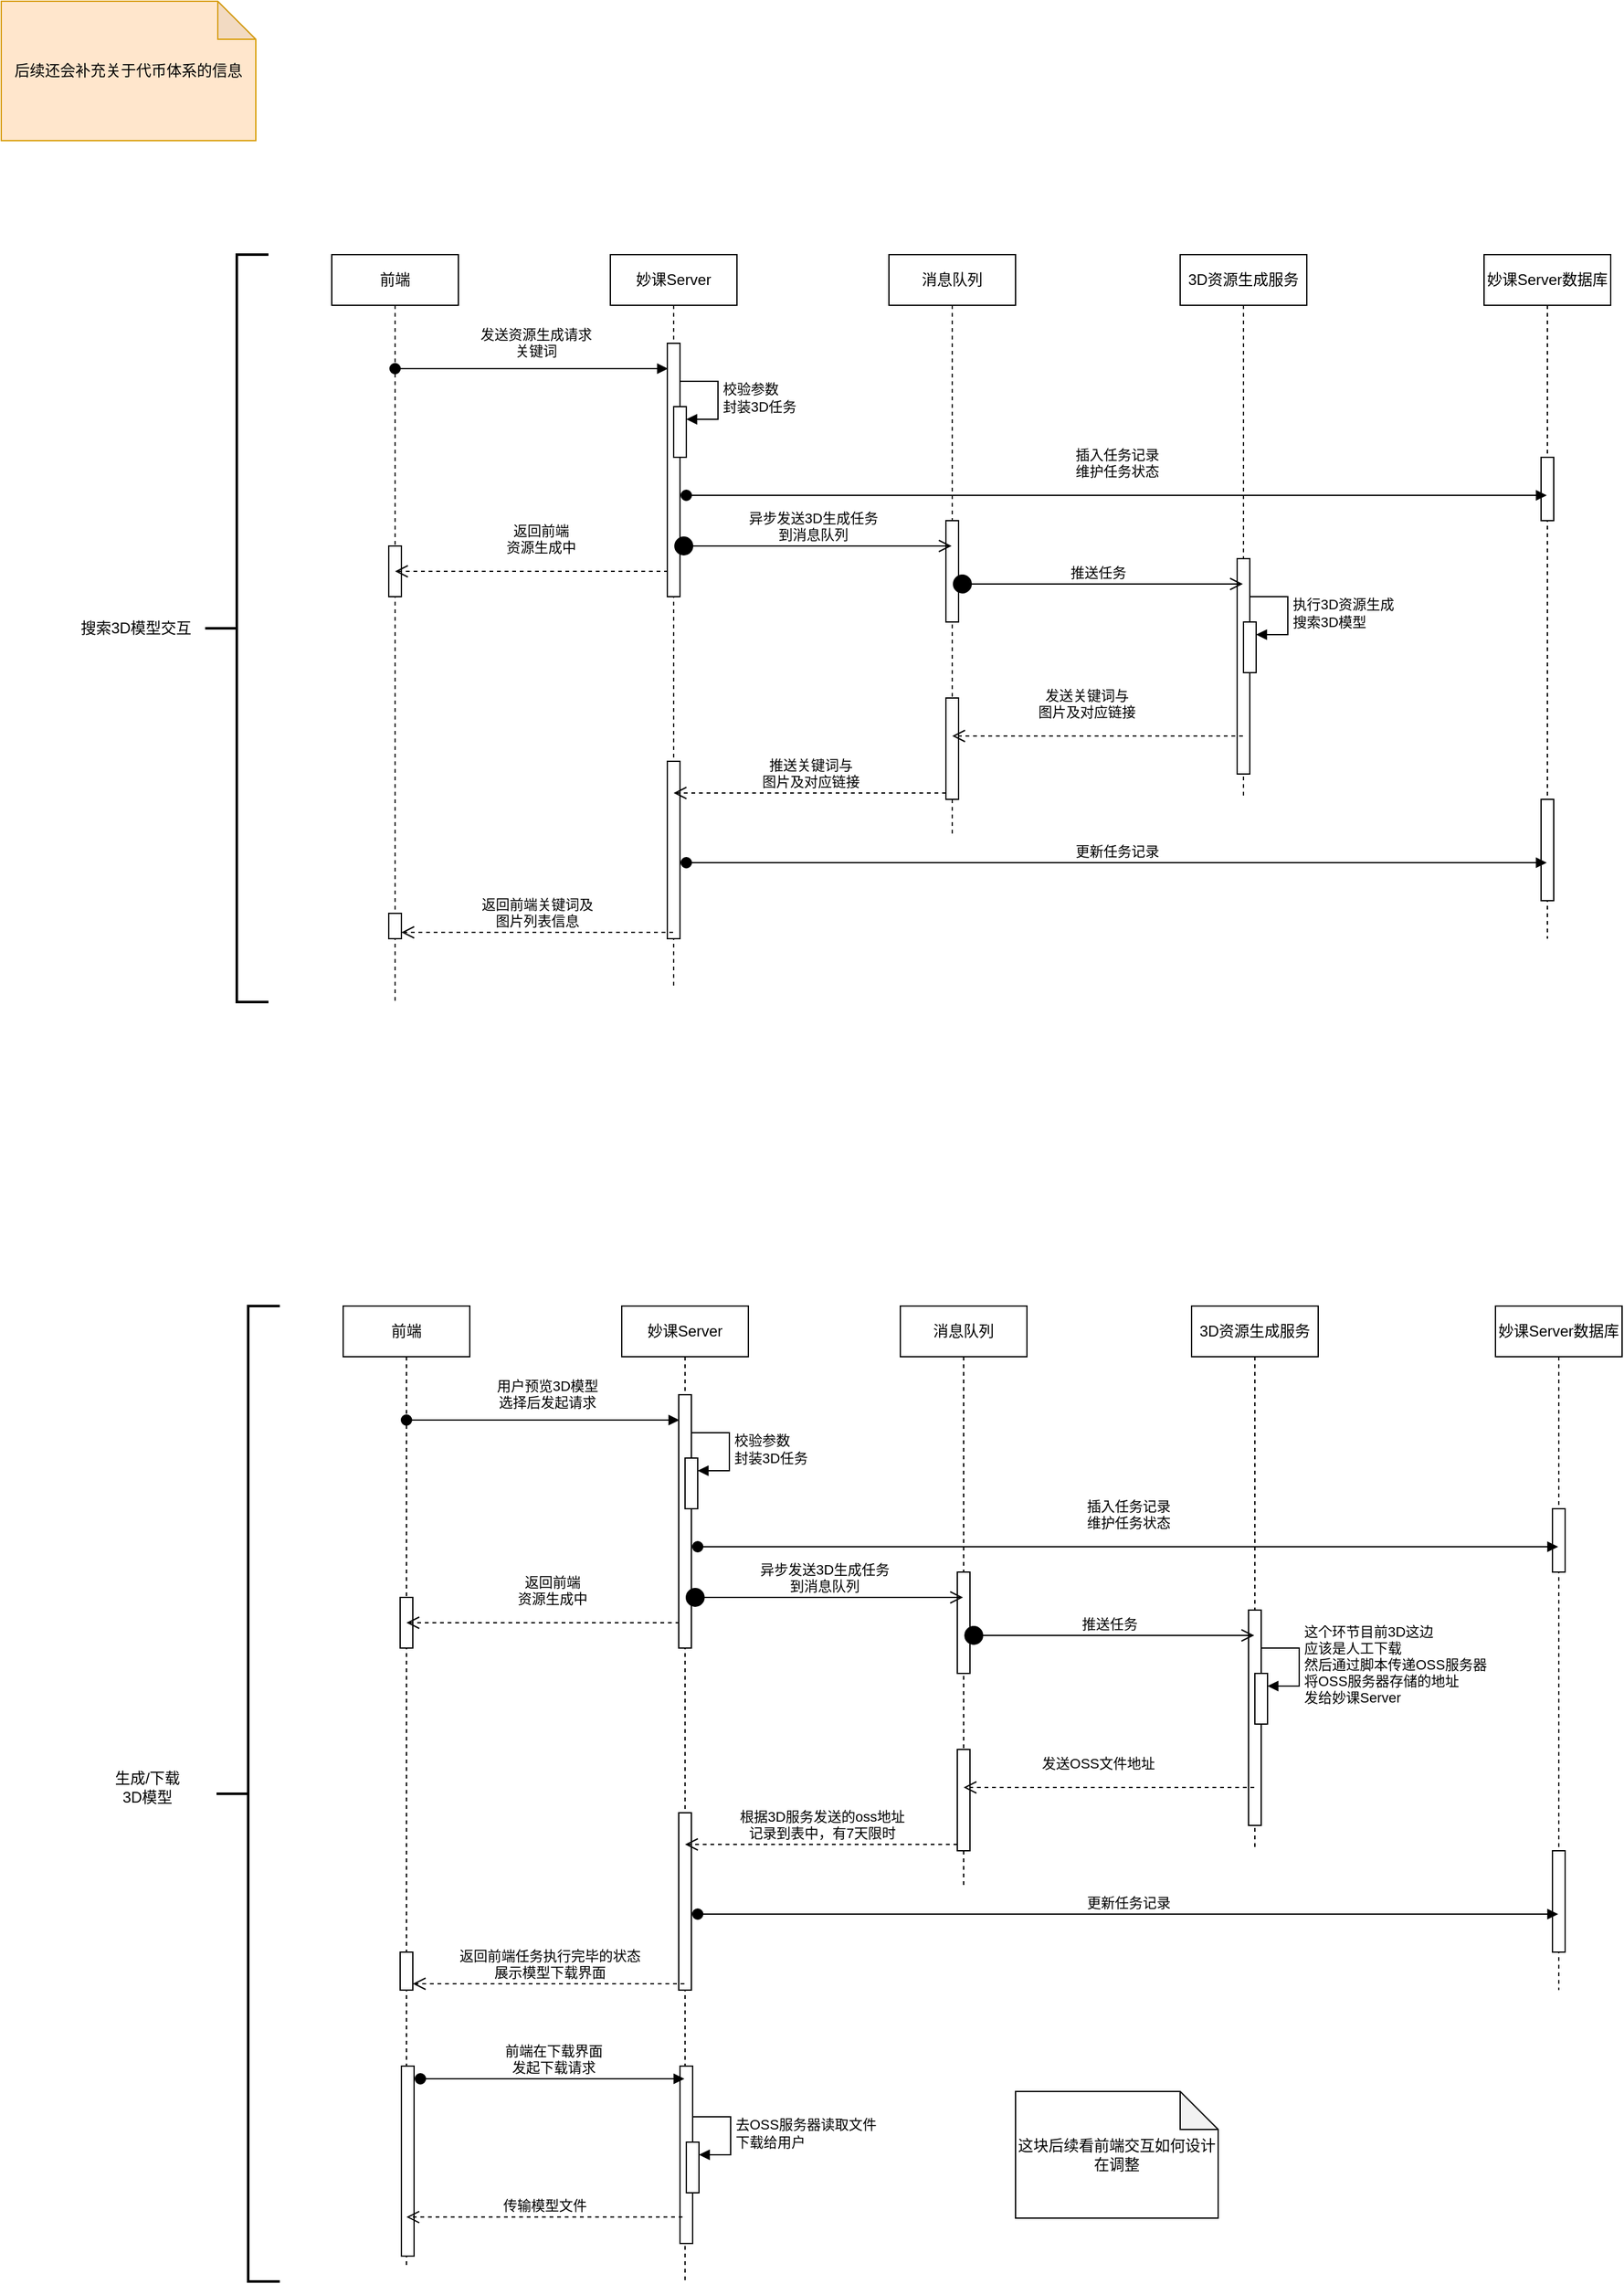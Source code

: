 <mxfile version="26.1.1">
  <diagram name="第 1 页" id="8Gkt_5k_5_PJbNFNiaN0">
    <mxGraphModel dx="2261" dy="738" grid="1" gridSize="10" guides="1" tooltips="1" connect="1" arrows="1" fold="1" page="1" pageScale="1" pageWidth="827" pageHeight="1169" math="0" shadow="0">
      <root>
        <mxCell id="0" />
        <mxCell id="1" parent="0" />
        <mxCell id="gHaaGcS_bvuYW3JebILp-3" value="前端" style="shape=umlLifeline;perimeter=lifelinePerimeter;whiteSpace=wrap;html=1;container=1;dropTarget=0;collapsible=0;recursiveResize=0;outlineConnect=0;portConstraint=eastwest;newEdgeStyle={&quot;curved&quot;:0,&quot;rounded&quot;:0};" parent="1" vertex="1">
          <mxGeometry x="-50" y="690" width="100" height="590" as="geometry" />
        </mxCell>
        <mxCell id="gHaaGcS_bvuYW3JebILp-19" value="" style="html=1;points=[[0,0,0,0,5],[0,1,0,0,-5],[1,0,0,0,5],[1,1,0,0,-5]];perimeter=orthogonalPerimeter;outlineConnect=0;targetShapes=umlLifeline;portConstraint=eastwest;newEdgeStyle={&quot;curved&quot;:0,&quot;rounded&quot;:0};" parent="gHaaGcS_bvuYW3JebILp-3" vertex="1">
          <mxGeometry x="45" y="230" width="10" height="40" as="geometry" />
        </mxCell>
        <mxCell id="gHaaGcS_bvuYW3JebILp-41" value="" style="html=1;points=[[0,0,0,0,5],[0,1,0,0,-5],[1,0,0,0,5],[1,1,0,0,-5]];perimeter=orthogonalPerimeter;outlineConnect=0;targetShapes=umlLifeline;portConstraint=eastwest;newEdgeStyle={&quot;curved&quot;:0,&quot;rounded&quot;:0};" parent="gHaaGcS_bvuYW3JebILp-3" vertex="1">
          <mxGeometry x="45" y="520" width="10" height="20" as="geometry" />
        </mxCell>
        <mxCell id="gHaaGcS_bvuYW3JebILp-6" value="妙课Server" style="shape=umlLifeline;perimeter=lifelinePerimeter;whiteSpace=wrap;html=1;container=1;dropTarget=0;collapsible=0;recursiveResize=0;outlineConnect=0;portConstraint=eastwest;newEdgeStyle={&quot;curved&quot;:0,&quot;rounded&quot;:0};" parent="1" vertex="1">
          <mxGeometry x="170" y="690" width="100" height="580" as="geometry" />
        </mxCell>
        <mxCell id="gHaaGcS_bvuYW3JebILp-10" value="" style="html=1;points=[[0,0,0,0,5],[0,1,0,0,-5],[1,0,0,0,5],[1,1,0,0,-5]];perimeter=orthogonalPerimeter;outlineConnect=0;targetShapes=umlLifeline;portConstraint=eastwest;newEdgeStyle={&quot;curved&quot;:0,&quot;rounded&quot;:0};" parent="gHaaGcS_bvuYW3JebILp-6" vertex="1">
          <mxGeometry x="45" y="70" width="10" height="200" as="geometry" />
        </mxCell>
        <mxCell id="gHaaGcS_bvuYW3JebILp-12" value="" style="html=1;points=[[0,0,0,0,5],[0,1,0,0,-5],[1,0,0,0,5],[1,1,0,0,-5]];perimeter=orthogonalPerimeter;outlineConnect=0;targetShapes=umlLifeline;portConstraint=eastwest;newEdgeStyle={&quot;curved&quot;:0,&quot;rounded&quot;:0};" parent="gHaaGcS_bvuYW3JebILp-6" vertex="1">
          <mxGeometry x="50" y="120" width="10" height="40" as="geometry" />
        </mxCell>
        <mxCell id="gHaaGcS_bvuYW3JebILp-13" value="校验参数&lt;div&gt;封装3D任务&lt;/div&gt;" style="html=1;align=left;spacingLeft=2;endArrow=block;rounded=0;edgeStyle=orthogonalEdgeStyle;curved=0;rounded=0;" parent="gHaaGcS_bvuYW3JebILp-6" target="gHaaGcS_bvuYW3JebILp-12" edge="1">
          <mxGeometry x="0.012" relative="1" as="geometry">
            <mxPoint x="55" y="100" as="sourcePoint" />
            <Array as="points">
              <mxPoint x="85" y="130" />
            </Array>
            <mxPoint as="offset" />
          </mxGeometry>
        </mxCell>
        <mxCell id="gHaaGcS_bvuYW3JebILp-32" value="" style="html=1;points=[[0,0,0,0,5],[0,1,0,0,-5],[1,0,0,0,5],[1,1,0,0,-5]];perimeter=orthogonalPerimeter;outlineConnect=0;targetShapes=umlLifeline;portConstraint=eastwest;newEdgeStyle={&quot;curved&quot;:0,&quot;rounded&quot;:0};" parent="gHaaGcS_bvuYW3JebILp-6" vertex="1">
          <mxGeometry x="45" y="400" width="10" height="140" as="geometry" />
        </mxCell>
        <mxCell id="gHaaGcS_bvuYW3JebILp-7" value="消息队列" style="shape=umlLifeline;perimeter=lifelinePerimeter;whiteSpace=wrap;html=1;container=1;dropTarget=0;collapsible=0;recursiveResize=0;outlineConnect=0;portConstraint=eastwest;newEdgeStyle={&quot;curved&quot;:0,&quot;rounded&quot;:0};" parent="1" vertex="1">
          <mxGeometry x="390" y="690" width="100" height="460" as="geometry" />
        </mxCell>
        <mxCell id="gHaaGcS_bvuYW3JebILp-21" value="" style="html=1;points=[[0,0,0,0,5],[0,1,0,0,-5],[1,0,0,0,5],[1,1,0,0,-5]];perimeter=orthogonalPerimeter;outlineConnect=0;targetShapes=umlLifeline;portConstraint=eastwest;newEdgeStyle={&quot;curved&quot;:0,&quot;rounded&quot;:0};" parent="gHaaGcS_bvuYW3JebILp-7" vertex="1">
          <mxGeometry x="45" y="210" width="10" height="80" as="geometry" />
        </mxCell>
        <mxCell id="gHaaGcS_bvuYW3JebILp-29" value="" style="html=1;points=[[0,0,0,0,5],[0,1,0,0,-5],[1,0,0,0,5],[1,1,0,0,-5]];perimeter=orthogonalPerimeter;outlineConnect=0;targetShapes=umlLifeline;portConstraint=eastwest;newEdgeStyle={&quot;curved&quot;:0,&quot;rounded&quot;:0};" parent="gHaaGcS_bvuYW3JebILp-7" vertex="1">
          <mxGeometry x="45" y="350" width="10" height="80" as="geometry" />
        </mxCell>
        <mxCell id="gHaaGcS_bvuYW3JebILp-8" value="3D资源生成服务" style="shape=umlLifeline;perimeter=lifelinePerimeter;whiteSpace=wrap;html=1;container=1;dropTarget=0;collapsible=0;recursiveResize=0;outlineConnect=0;portConstraint=eastwest;newEdgeStyle={&quot;curved&quot;:0,&quot;rounded&quot;:0};" parent="1" vertex="1">
          <mxGeometry x="620" y="690" width="100" height="430" as="geometry" />
        </mxCell>
        <mxCell id="gHaaGcS_bvuYW3JebILp-24" value="" style="html=1;points=[[0,0,0,0,5],[0,1,0,0,-5],[1,0,0,0,5],[1,1,0,0,-5]];perimeter=orthogonalPerimeter;outlineConnect=0;targetShapes=umlLifeline;portConstraint=eastwest;newEdgeStyle={&quot;curved&quot;:0,&quot;rounded&quot;:0};" parent="gHaaGcS_bvuYW3JebILp-8" vertex="1">
          <mxGeometry x="45" y="240" width="10" height="170" as="geometry" />
        </mxCell>
        <mxCell id="gHaaGcS_bvuYW3JebILp-26" value="" style="html=1;points=[[0,0,0,0,5],[0,1,0,0,-5],[1,0,0,0,5],[1,1,0,0,-5]];perimeter=orthogonalPerimeter;outlineConnect=0;targetShapes=umlLifeline;portConstraint=eastwest;newEdgeStyle={&quot;curved&quot;:0,&quot;rounded&quot;:0};" parent="gHaaGcS_bvuYW3JebILp-8" vertex="1">
          <mxGeometry x="50" y="290" width="10" height="40" as="geometry" />
        </mxCell>
        <mxCell id="gHaaGcS_bvuYW3JebILp-27" value="执行3D资源生成&lt;div&gt;搜索3D模型&lt;/div&gt;" style="html=1;align=left;spacingLeft=2;endArrow=block;rounded=0;edgeStyle=orthogonalEdgeStyle;curved=0;rounded=0;" parent="gHaaGcS_bvuYW3JebILp-8" target="gHaaGcS_bvuYW3JebILp-26" edge="1">
          <mxGeometry relative="1" as="geometry">
            <mxPoint x="55" y="270" as="sourcePoint" />
            <Array as="points">
              <mxPoint x="85" y="300" />
            </Array>
          </mxGeometry>
        </mxCell>
        <mxCell id="gHaaGcS_bvuYW3JebILp-9" value="妙课Server数据库" style="shape=umlLifeline;perimeter=lifelinePerimeter;whiteSpace=wrap;html=1;container=1;dropTarget=0;collapsible=0;recursiveResize=0;outlineConnect=0;portConstraint=eastwest;newEdgeStyle={&quot;curved&quot;:0,&quot;rounded&quot;:0};" parent="1" vertex="1">
          <mxGeometry x="860" y="690" width="100" height="540" as="geometry" />
        </mxCell>
        <mxCell id="gHaaGcS_bvuYW3JebILp-14" value="" style="html=1;points=[[0,0,0,0,5],[0,1,0,0,-5],[1,0,0,0,5],[1,1,0,0,-5]];perimeter=orthogonalPerimeter;outlineConnect=0;targetShapes=umlLifeline;portConstraint=eastwest;newEdgeStyle={&quot;curved&quot;:0,&quot;rounded&quot;:0};" parent="gHaaGcS_bvuYW3JebILp-9" vertex="1">
          <mxGeometry x="45" y="160" width="10" height="50" as="geometry" />
        </mxCell>
        <mxCell id="gHaaGcS_bvuYW3JebILp-38" value="" style="html=1;points=[[0,0,0,0,5],[0,1,0,0,-5],[1,0,0,0,5],[1,1,0,0,-5]];perimeter=orthogonalPerimeter;outlineConnect=0;targetShapes=umlLifeline;portConstraint=eastwest;newEdgeStyle={&quot;curved&quot;:0,&quot;rounded&quot;:0};" parent="gHaaGcS_bvuYW3JebILp-9" vertex="1">
          <mxGeometry x="45" y="430" width="10" height="80" as="geometry" />
        </mxCell>
        <mxCell id="gHaaGcS_bvuYW3JebILp-11" value="发送资源生成请求&lt;div&gt;关键词&lt;/div&gt;" style="html=1;verticalAlign=bottom;startArrow=oval;endArrow=block;startSize=8;curved=0;rounded=0;entryX=0;entryY=0;entryDx=0;entryDy=5;" parent="1" edge="1">
          <mxGeometry x="0.03" y="5" relative="1" as="geometry">
            <mxPoint y="780.0" as="sourcePoint" />
            <mxPoint x="215.5" y="780.0" as="targetPoint" />
            <mxPoint as="offset" />
          </mxGeometry>
        </mxCell>
        <mxCell id="gHaaGcS_bvuYW3JebILp-15" value="插入任务记录&lt;div&gt;维护任务状态&lt;/div&gt;" style="html=1;verticalAlign=bottom;startArrow=oval;startFill=1;endArrow=block;startSize=8;curved=0;rounded=0;" parent="1" target="gHaaGcS_bvuYW3JebILp-9" edge="1">
          <mxGeometry x="0.001" y="10" width="60" relative="1" as="geometry">
            <mxPoint x="230" y="880" as="sourcePoint" />
            <mxPoint x="290" y="880" as="targetPoint" />
            <mxPoint as="offset" />
          </mxGeometry>
        </mxCell>
        <mxCell id="gHaaGcS_bvuYW3JebILp-20" value="返回前端&lt;div&gt;资源生成中&lt;/div&gt;" style="html=1;verticalAlign=bottom;endArrow=open;dashed=1;endSize=8;curved=0;rounded=0;sourcePerimeterSpacing=1;" parent="1" edge="1">
          <mxGeometry x="-0.067" y="-10" relative="1" as="geometry">
            <mxPoint x="215.5" y="940" as="sourcePoint" />
            <mxPoint y="940" as="targetPoint" />
            <mxPoint as="offset" />
          </mxGeometry>
        </mxCell>
        <mxCell id="gHaaGcS_bvuYW3JebILp-22" value="异步发送3D生成任务&lt;div&gt;到消息队列&lt;/div&gt;" style="html=1;verticalAlign=bottom;startArrow=circle;startFill=1;endArrow=open;startSize=6;endSize=8;curved=0;rounded=0;" parent="1" target="gHaaGcS_bvuYW3JebILp-7" edge="1">
          <mxGeometry width="80" relative="1" as="geometry">
            <mxPoint x="220" y="920" as="sourcePoint" />
            <mxPoint x="300" y="920" as="targetPoint" />
          </mxGeometry>
        </mxCell>
        <mxCell id="gHaaGcS_bvuYW3JebILp-25" value="推送任务" style="html=1;verticalAlign=bottom;startArrow=circle;startFill=1;endArrow=open;startSize=6;endSize=8;curved=0;rounded=0;" parent="1" target="gHaaGcS_bvuYW3JebILp-8" edge="1">
          <mxGeometry width="80" relative="1" as="geometry">
            <mxPoint x="440" y="950" as="sourcePoint" />
            <mxPoint x="520" y="950" as="targetPoint" />
          </mxGeometry>
        </mxCell>
        <mxCell id="gHaaGcS_bvuYW3JebILp-30" value="发送关键词与&lt;div&gt;图片及对应链接&lt;/div&gt;" style="html=1;verticalAlign=bottom;endArrow=open;dashed=1;endSize=8;curved=0;rounded=0;" parent="1" source="gHaaGcS_bvuYW3JebILp-8" target="gHaaGcS_bvuYW3JebILp-7" edge="1">
          <mxGeometry x="0.078" y="-10" relative="1" as="geometry">
            <mxPoint x="640" y="1070" as="sourcePoint" />
            <mxPoint x="560" y="1070" as="targetPoint" />
            <Array as="points">
              <mxPoint x="610" y="1070" />
            </Array>
            <mxPoint as="offset" />
          </mxGeometry>
        </mxCell>
        <mxCell id="gHaaGcS_bvuYW3JebILp-33" value="推送关键词与&lt;div&gt;图片及对应链接&lt;/div&gt;" style="html=1;verticalAlign=bottom;endArrow=open;dashed=1;endSize=8;curved=0;rounded=0;exitX=0;exitY=1;exitDx=0;exitDy=-5;exitPerimeter=0;" parent="1" source="gHaaGcS_bvuYW3JebILp-29" target="gHaaGcS_bvuYW3JebILp-6" edge="1">
          <mxGeometry relative="1" as="geometry">
            <mxPoint x="370" y="1100" as="sourcePoint" />
            <mxPoint x="290" y="1100" as="targetPoint" />
          </mxGeometry>
        </mxCell>
        <mxCell id="gHaaGcS_bvuYW3JebILp-39" value="更新任务记录" style="html=1;verticalAlign=bottom;startArrow=oval;startFill=1;endArrow=block;startSize=8;curved=0;rounded=0;" parent="1" target="gHaaGcS_bvuYW3JebILp-9" edge="1">
          <mxGeometry width="60" relative="1" as="geometry">
            <mxPoint x="230" y="1170" as="sourcePoint" />
            <mxPoint x="290" y="1170" as="targetPoint" />
          </mxGeometry>
        </mxCell>
        <mxCell id="gHaaGcS_bvuYW3JebILp-42" value="返回前端关键词及&lt;div&gt;图片列表信息&lt;/div&gt;" style="html=1;verticalAlign=bottom;endArrow=open;dashed=1;endSize=8;curved=0;rounded=0;entryX=1;entryY=1;entryDx=0;entryDy=-5;entryPerimeter=0;" parent="1" source="gHaaGcS_bvuYW3JebILp-6" target="gHaaGcS_bvuYW3JebILp-41" edge="1">
          <mxGeometry relative="1" as="geometry">
            <mxPoint x="140" y="1220" as="sourcePoint" />
            <mxPoint x="60" y="1220" as="targetPoint" />
          </mxGeometry>
        </mxCell>
        <mxCell id="zgQfk_fnJUzU70toARou-1" value="" style="strokeWidth=2;html=1;shape=mxgraph.flowchart.annotation_2;align=left;labelPosition=right;pointerEvents=1;" vertex="1" parent="1">
          <mxGeometry x="-150" y="690" width="50" height="590" as="geometry" />
        </mxCell>
        <mxCell id="zgQfk_fnJUzU70toARou-2" value="搜索3D模型交互" style="text;html=1;align=center;verticalAlign=middle;resizable=0;points=[];autosize=1;strokeColor=none;fillColor=none;" vertex="1" parent="1">
          <mxGeometry x="-260" y="970" width="110" height="30" as="geometry" />
        </mxCell>
        <mxCell id="zgQfk_fnJUzU70toARou-3" value="前端" style="shape=umlLifeline;perimeter=lifelinePerimeter;whiteSpace=wrap;html=1;container=1;dropTarget=0;collapsible=0;recursiveResize=0;outlineConnect=0;portConstraint=eastwest;newEdgeStyle={&quot;curved&quot;:0,&quot;rounded&quot;:0};" vertex="1" parent="1">
          <mxGeometry x="-41" y="1520" width="100" height="760" as="geometry" />
        </mxCell>
        <mxCell id="zgQfk_fnJUzU70toARou-4" value="" style="html=1;points=[[0,0,0,0,5],[0,1,0,0,-5],[1,0,0,0,5],[1,1,0,0,-5]];perimeter=orthogonalPerimeter;outlineConnect=0;targetShapes=umlLifeline;portConstraint=eastwest;newEdgeStyle={&quot;curved&quot;:0,&quot;rounded&quot;:0};" vertex="1" parent="zgQfk_fnJUzU70toARou-3">
          <mxGeometry x="45" y="230" width="10" height="40" as="geometry" />
        </mxCell>
        <mxCell id="zgQfk_fnJUzU70toARou-5" value="" style="html=1;points=[[0,0,0,0,5],[0,1,0,0,-5],[1,0,0,0,5],[1,1,0,0,-5]];perimeter=orthogonalPerimeter;outlineConnect=0;targetShapes=umlLifeline;portConstraint=eastwest;newEdgeStyle={&quot;curved&quot;:0,&quot;rounded&quot;:0};" vertex="1" parent="zgQfk_fnJUzU70toARou-3">
          <mxGeometry x="45" y="510" width="10" height="30" as="geometry" />
        </mxCell>
        <mxCell id="zgQfk_fnJUzU70toARou-36" value="" style="html=1;points=[[0,0,0,0,5],[0,1,0,0,-5],[1,0,0,0,5],[1,1,0,0,-5]];perimeter=orthogonalPerimeter;outlineConnect=0;targetShapes=umlLifeline;portConstraint=eastwest;newEdgeStyle={&quot;curved&quot;:0,&quot;rounded&quot;:0};" vertex="1" parent="zgQfk_fnJUzU70toARou-3">
          <mxGeometry x="46" y="600" width="10" height="150" as="geometry" />
        </mxCell>
        <mxCell id="zgQfk_fnJUzU70toARou-6" value="妙课Server" style="shape=umlLifeline;perimeter=lifelinePerimeter;whiteSpace=wrap;html=1;container=1;dropTarget=0;collapsible=0;recursiveResize=0;outlineConnect=0;portConstraint=eastwest;newEdgeStyle={&quot;curved&quot;:0,&quot;rounded&quot;:0};" vertex="1" parent="1">
          <mxGeometry x="179" y="1520" width="100" height="770" as="geometry" />
        </mxCell>
        <mxCell id="zgQfk_fnJUzU70toARou-7" value="" style="html=1;points=[[0,0,0,0,5],[0,1,0,0,-5],[1,0,0,0,5],[1,1,0,0,-5]];perimeter=orthogonalPerimeter;outlineConnect=0;targetShapes=umlLifeline;portConstraint=eastwest;newEdgeStyle={&quot;curved&quot;:0,&quot;rounded&quot;:0};" vertex="1" parent="zgQfk_fnJUzU70toARou-6">
          <mxGeometry x="45" y="70" width="10" height="200" as="geometry" />
        </mxCell>
        <mxCell id="zgQfk_fnJUzU70toARou-8" value="" style="html=1;points=[[0,0,0,0,5],[0,1,0,0,-5],[1,0,0,0,5],[1,1,0,0,-5]];perimeter=orthogonalPerimeter;outlineConnect=0;targetShapes=umlLifeline;portConstraint=eastwest;newEdgeStyle={&quot;curved&quot;:0,&quot;rounded&quot;:0};" vertex="1" parent="zgQfk_fnJUzU70toARou-6">
          <mxGeometry x="50" y="120" width="10" height="40" as="geometry" />
        </mxCell>
        <mxCell id="zgQfk_fnJUzU70toARou-9" value="校验参数&lt;div&gt;封装3D任务&lt;/div&gt;" style="html=1;align=left;spacingLeft=2;endArrow=block;rounded=0;edgeStyle=orthogonalEdgeStyle;curved=0;rounded=0;" edge="1" parent="zgQfk_fnJUzU70toARou-6" target="zgQfk_fnJUzU70toARou-8">
          <mxGeometry x="0.012" relative="1" as="geometry">
            <mxPoint x="55" y="100" as="sourcePoint" />
            <Array as="points">
              <mxPoint x="85" y="130" />
            </Array>
            <mxPoint as="offset" />
          </mxGeometry>
        </mxCell>
        <mxCell id="zgQfk_fnJUzU70toARou-10" value="" style="html=1;points=[[0,0,0,0,5],[0,1,0,0,-5],[1,0,0,0,5],[1,1,0,0,-5]];perimeter=orthogonalPerimeter;outlineConnect=0;targetShapes=umlLifeline;portConstraint=eastwest;newEdgeStyle={&quot;curved&quot;:0,&quot;rounded&quot;:0};" vertex="1" parent="zgQfk_fnJUzU70toARou-6">
          <mxGeometry x="45" y="400" width="10" height="140" as="geometry" />
        </mxCell>
        <mxCell id="zgQfk_fnJUzU70toARou-37" value="" style="html=1;outlineConnect=0;targetShapes=umlLifeline;portConstraint=eastwest;newEdgeStyle={&quot;curved&quot;:0,&quot;rounded&quot;:0};points=[[0,0,0,0,5],[0,1,0,0,-5],[1,0,0,0,5],[1,1,0,0,-5]];perimeter=orthogonalPerimeter;" vertex="1" parent="zgQfk_fnJUzU70toARou-6">
          <mxGeometry x="46" y="600" width="10" height="140" as="geometry" />
        </mxCell>
        <mxCell id="zgQfk_fnJUzU70toARou-41" value="" style="html=1;points=[[0,0,0,0,5],[0,1,0,0,-5],[1,0,0,0,5],[1,1,0,0,-5]];perimeter=orthogonalPerimeter;outlineConnect=0;targetShapes=umlLifeline;portConstraint=eastwest;newEdgeStyle={&quot;curved&quot;:0,&quot;rounded&quot;:0};" vertex="1" parent="zgQfk_fnJUzU70toARou-6">
          <mxGeometry x="51" y="660" width="10" height="40" as="geometry" />
        </mxCell>
        <mxCell id="zgQfk_fnJUzU70toARou-42" value="去OSS服务器读取文件&lt;div&gt;下载给用户&lt;/div&gt;" style="html=1;align=left;spacingLeft=2;endArrow=block;rounded=0;edgeStyle=orthogonalEdgeStyle;curved=0;rounded=0;" edge="1" target="zgQfk_fnJUzU70toARou-41" parent="zgQfk_fnJUzU70toARou-6">
          <mxGeometry relative="1" as="geometry">
            <mxPoint x="56" y="640" as="sourcePoint" />
            <Array as="points">
              <mxPoint x="86" y="670" />
            </Array>
          </mxGeometry>
        </mxCell>
        <mxCell id="zgQfk_fnJUzU70toARou-11" value="消息队列" style="shape=umlLifeline;perimeter=lifelinePerimeter;whiteSpace=wrap;html=1;container=1;dropTarget=0;collapsible=0;recursiveResize=0;outlineConnect=0;portConstraint=eastwest;newEdgeStyle={&quot;curved&quot;:0,&quot;rounded&quot;:0};" vertex="1" parent="1">
          <mxGeometry x="399" y="1520" width="100" height="460" as="geometry" />
        </mxCell>
        <mxCell id="zgQfk_fnJUzU70toARou-12" value="" style="html=1;points=[[0,0,0,0,5],[0,1,0,0,-5],[1,0,0,0,5],[1,1,0,0,-5]];perimeter=orthogonalPerimeter;outlineConnect=0;targetShapes=umlLifeline;portConstraint=eastwest;newEdgeStyle={&quot;curved&quot;:0,&quot;rounded&quot;:0};" vertex="1" parent="zgQfk_fnJUzU70toARou-11">
          <mxGeometry x="45" y="210" width="10" height="80" as="geometry" />
        </mxCell>
        <mxCell id="zgQfk_fnJUzU70toARou-13" value="" style="html=1;points=[[0,0,0,0,5],[0,1,0,0,-5],[1,0,0,0,5],[1,1,0,0,-5]];perimeter=orthogonalPerimeter;outlineConnect=0;targetShapes=umlLifeline;portConstraint=eastwest;newEdgeStyle={&quot;curved&quot;:0,&quot;rounded&quot;:0};" vertex="1" parent="zgQfk_fnJUzU70toARou-11">
          <mxGeometry x="45" y="350" width="10" height="80" as="geometry" />
        </mxCell>
        <mxCell id="zgQfk_fnJUzU70toARou-14" value="3D资源生成服务" style="shape=umlLifeline;perimeter=lifelinePerimeter;whiteSpace=wrap;html=1;container=1;dropTarget=0;collapsible=0;recursiveResize=0;outlineConnect=0;portConstraint=eastwest;newEdgeStyle={&quot;curved&quot;:0,&quot;rounded&quot;:0};" vertex="1" parent="1">
          <mxGeometry x="629" y="1520" width="100" height="430" as="geometry" />
        </mxCell>
        <mxCell id="zgQfk_fnJUzU70toARou-15" value="" style="html=1;points=[[0,0,0,0,5],[0,1,0,0,-5],[1,0,0,0,5],[1,1,0,0,-5]];perimeter=orthogonalPerimeter;outlineConnect=0;targetShapes=umlLifeline;portConstraint=eastwest;newEdgeStyle={&quot;curved&quot;:0,&quot;rounded&quot;:0};" vertex="1" parent="zgQfk_fnJUzU70toARou-14">
          <mxGeometry x="45" y="240" width="10" height="170" as="geometry" />
        </mxCell>
        <mxCell id="zgQfk_fnJUzU70toARou-16" value="" style="html=1;points=[[0,0,0,0,5],[0,1,0,0,-5],[1,0,0,0,5],[1,1,0,0,-5]];perimeter=orthogonalPerimeter;outlineConnect=0;targetShapes=umlLifeline;portConstraint=eastwest;newEdgeStyle={&quot;curved&quot;:0,&quot;rounded&quot;:0};" vertex="1" parent="zgQfk_fnJUzU70toARou-14">
          <mxGeometry x="50" y="290" width="10" height="40" as="geometry" />
        </mxCell>
        <mxCell id="zgQfk_fnJUzU70toARou-17" value="这个环节目前3D这边&lt;div&gt;应该是人工下载&lt;/div&gt;&lt;div&gt;然后通过脚本传递OSS服务器&lt;/div&gt;&lt;div&gt;将OSS服务器存储的地址&lt;/div&gt;&lt;div&gt;发给妙课Server&lt;/div&gt;" style="html=1;align=left;spacingLeft=2;endArrow=block;rounded=0;edgeStyle=orthogonalEdgeStyle;curved=0;rounded=0;" edge="1" parent="zgQfk_fnJUzU70toARou-14" target="zgQfk_fnJUzU70toARou-16">
          <mxGeometry x="0.012" relative="1" as="geometry">
            <mxPoint x="55" y="270" as="sourcePoint" />
            <Array as="points">
              <mxPoint x="85" y="300" />
            </Array>
            <mxPoint as="offset" />
          </mxGeometry>
        </mxCell>
        <mxCell id="zgQfk_fnJUzU70toARou-18" value="妙课Server数据库" style="shape=umlLifeline;perimeter=lifelinePerimeter;whiteSpace=wrap;html=1;container=1;dropTarget=0;collapsible=0;recursiveResize=0;outlineConnect=0;portConstraint=eastwest;newEdgeStyle={&quot;curved&quot;:0,&quot;rounded&quot;:0};" vertex="1" parent="1">
          <mxGeometry x="869" y="1520" width="100" height="540" as="geometry" />
        </mxCell>
        <mxCell id="zgQfk_fnJUzU70toARou-19" value="" style="html=1;points=[[0,0,0,0,5],[0,1,0,0,-5],[1,0,0,0,5],[1,1,0,0,-5]];perimeter=orthogonalPerimeter;outlineConnect=0;targetShapes=umlLifeline;portConstraint=eastwest;newEdgeStyle={&quot;curved&quot;:0,&quot;rounded&quot;:0};" vertex="1" parent="zgQfk_fnJUzU70toARou-18">
          <mxGeometry x="45" y="160" width="10" height="50" as="geometry" />
        </mxCell>
        <mxCell id="zgQfk_fnJUzU70toARou-20" value="" style="html=1;points=[[0,0,0,0,5],[0,1,0,0,-5],[1,0,0,0,5],[1,1,0,0,-5]];perimeter=orthogonalPerimeter;outlineConnect=0;targetShapes=umlLifeline;portConstraint=eastwest;newEdgeStyle={&quot;curved&quot;:0,&quot;rounded&quot;:0};" vertex="1" parent="zgQfk_fnJUzU70toARou-18">
          <mxGeometry x="45" y="430" width="10" height="80" as="geometry" />
        </mxCell>
        <mxCell id="zgQfk_fnJUzU70toARou-21" value="用户预览3D模型&lt;div&gt;选择后发起请求&lt;/div&gt;" style="html=1;verticalAlign=bottom;startArrow=oval;endArrow=block;startSize=8;curved=0;rounded=0;entryX=0;entryY=0;entryDx=0;entryDy=5;" edge="1" parent="1">
          <mxGeometry x="0.03" y="5" relative="1" as="geometry">
            <mxPoint x="9" y="1610.0" as="sourcePoint" />
            <mxPoint x="224.5" y="1610.0" as="targetPoint" />
            <mxPoint as="offset" />
          </mxGeometry>
        </mxCell>
        <mxCell id="zgQfk_fnJUzU70toARou-22" value="插入任务记录&lt;div&gt;维护任务状态&lt;/div&gt;" style="html=1;verticalAlign=bottom;startArrow=oval;startFill=1;endArrow=block;startSize=8;curved=0;rounded=0;" edge="1" parent="1" target="zgQfk_fnJUzU70toARou-18">
          <mxGeometry x="0.001" y="10" width="60" relative="1" as="geometry">
            <mxPoint x="239" y="1710" as="sourcePoint" />
            <mxPoint x="299" y="1710" as="targetPoint" />
            <mxPoint as="offset" />
          </mxGeometry>
        </mxCell>
        <mxCell id="zgQfk_fnJUzU70toARou-23" value="返回前端&lt;div&gt;资源生成中&lt;/div&gt;" style="html=1;verticalAlign=bottom;endArrow=open;dashed=1;endSize=8;curved=0;rounded=0;sourcePerimeterSpacing=1;" edge="1" parent="1">
          <mxGeometry x="-0.067" y="-10" relative="1" as="geometry">
            <mxPoint x="224.5" y="1770" as="sourcePoint" />
            <mxPoint x="9" y="1770" as="targetPoint" />
            <mxPoint as="offset" />
          </mxGeometry>
        </mxCell>
        <mxCell id="zgQfk_fnJUzU70toARou-24" value="异步发送3D生成任务&lt;div&gt;到消息队列&lt;/div&gt;" style="html=1;verticalAlign=bottom;startArrow=circle;startFill=1;endArrow=open;startSize=6;endSize=8;curved=0;rounded=0;" edge="1" parent="1" target="zgQfk_fnJUzU70toARou-11">
          <mxGeometry width="80" relative="1" as="geometry">
            <mxPoint x="229" y="1750" as="sourcePoint" />
            <mxPoint x="309" y="1750" as="targetPoint" />
          </mxGeometry>
        </mxCell>
        <mxCell id="zgQfk_fnJUzU70toARou-25" value="推送任务" style="html=1;verticalAlign=bottom;startArrow=circle;startFill=1;endArrow=open;startSize=6;endSize=8;curved=0;rounded=0;" edge="1" parent="1" target="zgQfk_fnJUzU70toARou-14">
          <mxGeometry width="80" relative="1" as="geometry">
            <mxPoint x="449" y="1780" as="sourcePoint" />
            <mxPoint x="529" y="1780" as="targetPoint" />
          </mxGeometry>
        </mxCell>
        <mxCell id="zgQfk_fnJUzU70toARou-26" value="发送OSS文件地址" style="html=1;verticalAlign=bottom;endArrow=open;dashed=1;endSize=8;curved=0;rounded=0;" edge="1" parent="1" source="zgQfk_fnJUzU70toARou-14" target="zgQfk_fnJUzU70toARou-11">
          <mxGeometry x="0.078" y="-10" relative="1" as="geometry">
            <mxPoint x="649" y="1900" as="sourcePoint" />
            <mxPoint x="569" y="1900" as="targetPoint" />
            <Array as="points">
              <mxPoint x="619" y="1900" />
            </Array>
            <mxPoint as="offset" />
          </mxGeometry>
        </mxCell>
        <mxCell id="zgQfk_fnJUzU70toARou-27" value="根据3D服务发送的oss地址&lt;div&gt;记录到表中，有7天限时&lt;/div&gt;" style="html=1;verticalAlign=bottom;endArrow=open;dashed=1;endSize=8;curved=0;rounded=0;exitX=0;exitY=1;exitDx=0;exitDy=-5;exitPerimeter=0;" edge="1" parent="1" source="zgQfk_fnJUzU70toARou-13" target="zgQfk_fnJUzU70toARou-6">
          <mxGeometry relative="1" as="geometry">
            <mxPoint x="379" y="1930" as="sourcePoint" />
            <mxPoint x="299" y="1930" as="targetPoint" />
          </mxGeometry>
        </mxCell>
        <mxCell id="zgQfk_fnJUzU70toARou-28" value="更新任务记录" style="html=1;verticalAlign=bottom;startArrow=oval;startFill=1;endArrow=block;startSize=8;curved=0;rounded=0;" edge="1" parent="1" target="zgQfk_fnJUzU70toARou-18">
          <mxGeometry width="60" relative="1" as="geometry">
            <mxPoint x="239" y="2000" as="sourcePoint" />
            <mxPoint x="299" y="2000" as="targetPoint" />
          </mxGeometry>
        </mxCell>
        <mxCell id="zgQfk_fnJUzU70toARou-29" value="返回前端任务执行完毕的状态&lt;div&gt;展示模型下载界面&lt;/div&gt;" style="html=1;verticalAlign=bottom;endArrow=open;dashed=1;endSize=8;curved=0;rounded=0;entryX=1;entryY=1;entryDx=0;entryDy=-5;entryPerimeter=0;" edge="1" parent="1" source="zgQfk_fnJUzU70toARou-6" target="zgQfk_fnJUzU70toARou-5">
          <mxGeometry x="-0.002" relative="1" as="geometry">
            <mxPoint x="149" y="2050" as="sourcePoint" />
            <mxPoint x="69" y="2050" as="targetPoint" />
            <mxPoint as="offset" />
          </mxGeometry>
        </mxCell>
        <mxCell id="zgQfk_fnJUzU70toARou-30" value="" style="strokeWidth=2;html=1;shape=mxgraph.flowchart.annotation_2;align=left;labelPosition=right;pointerEvents=1;" vertex="1" parent="1">
          <mxGeometry x="-141" y="1520" width="50" height="770" as="geometry" />
        </mxCell>
        <mxCell id="zgQfk_fnJUzU70toARou-31" value="生成/下载&lt;br&gt;3D模型" style="text;html=1;align=center;verticalAlign=middle;resizable=0;points=[];autosize=1;strokeColor=none;fillColor=none;" vertex="1" parent="1">
          <mxGeometry x="-231" y="1880" width="70" height="40" as="geometry" />
        </mxCell>
        <mxCell id="zgQfk_fnJUzU70toARou-38" value="前端在下载界面&lt;div&gt;发起下载请求&lt;/div&gt;" style="html=1;verticalAlign=bottom;startArrow=oval;startFill=1;endArrow=block;startSize=8;curved=0;rounded=0;" edge="1" parent="1" target="zgQfk_fnJUzU70toARou-6">
          <mxGeometry width="60" relative="1" as="geometry">
            <mxPoint x="20" y="2130" as="sourcePoint" />
            <mxPoint x="80" y="2130" as="targetPoint" />
          </mxGeometry>
        </mxCell>
        <mxCell id="zgQfk_fnJUzU70toARou-44" value="传输模型文件" style="html=1;verticalAlign=bottom;endArrow=open;dashed=1;endSize=8;curved=0;rounded=0;exitX=0.48;exitY=0.934;exitDx=0;exitDy=0;exitPerimeter=0;" edge="1" parent="1" source="zgQfk_fnJUzU70toARou-6" target="zgQfk_fnJUzU70toARou-3">
          <mxGeometry relative="1" as="geometry">
            <mxPoint x="160" y="2240" as="sourcePoint" />
            <mxPoint x="80" y="2240" as="targetPoint" />
          </mxGeometry>
        </mxCell>
        <mxCell id="zgQfk_fnJUzU70toARou-46" value="这块后续看前端交互如何设计在调整" style="shape=note;whiteSpace=wrap;html=1;backgroundOutline=1;darkOpacity=0.05;" vertex="1" parent="1">
          <mxGeometry x="490" y="2140" width="160" height="100" as="geometry" />
        </mxCell>
        <mxCell id="zgQfk_fnJUzU70toARou-47" value="后续还会补充关于代币体系的信息" style="shape=note;whiteSpace=wrap;html=1;backgroundOutline=1;darkOpacity=0.05;fillColor=#ffe6cc;strokeColor=#d79b00;" vertex="1" parent="1">
          <mxGeometry x="-311" y="490" width="201" height="110" as="geometry" />
        </mxCell>
      </root>
    </mxGraphModel>
  </diagram>
</mxfile>
